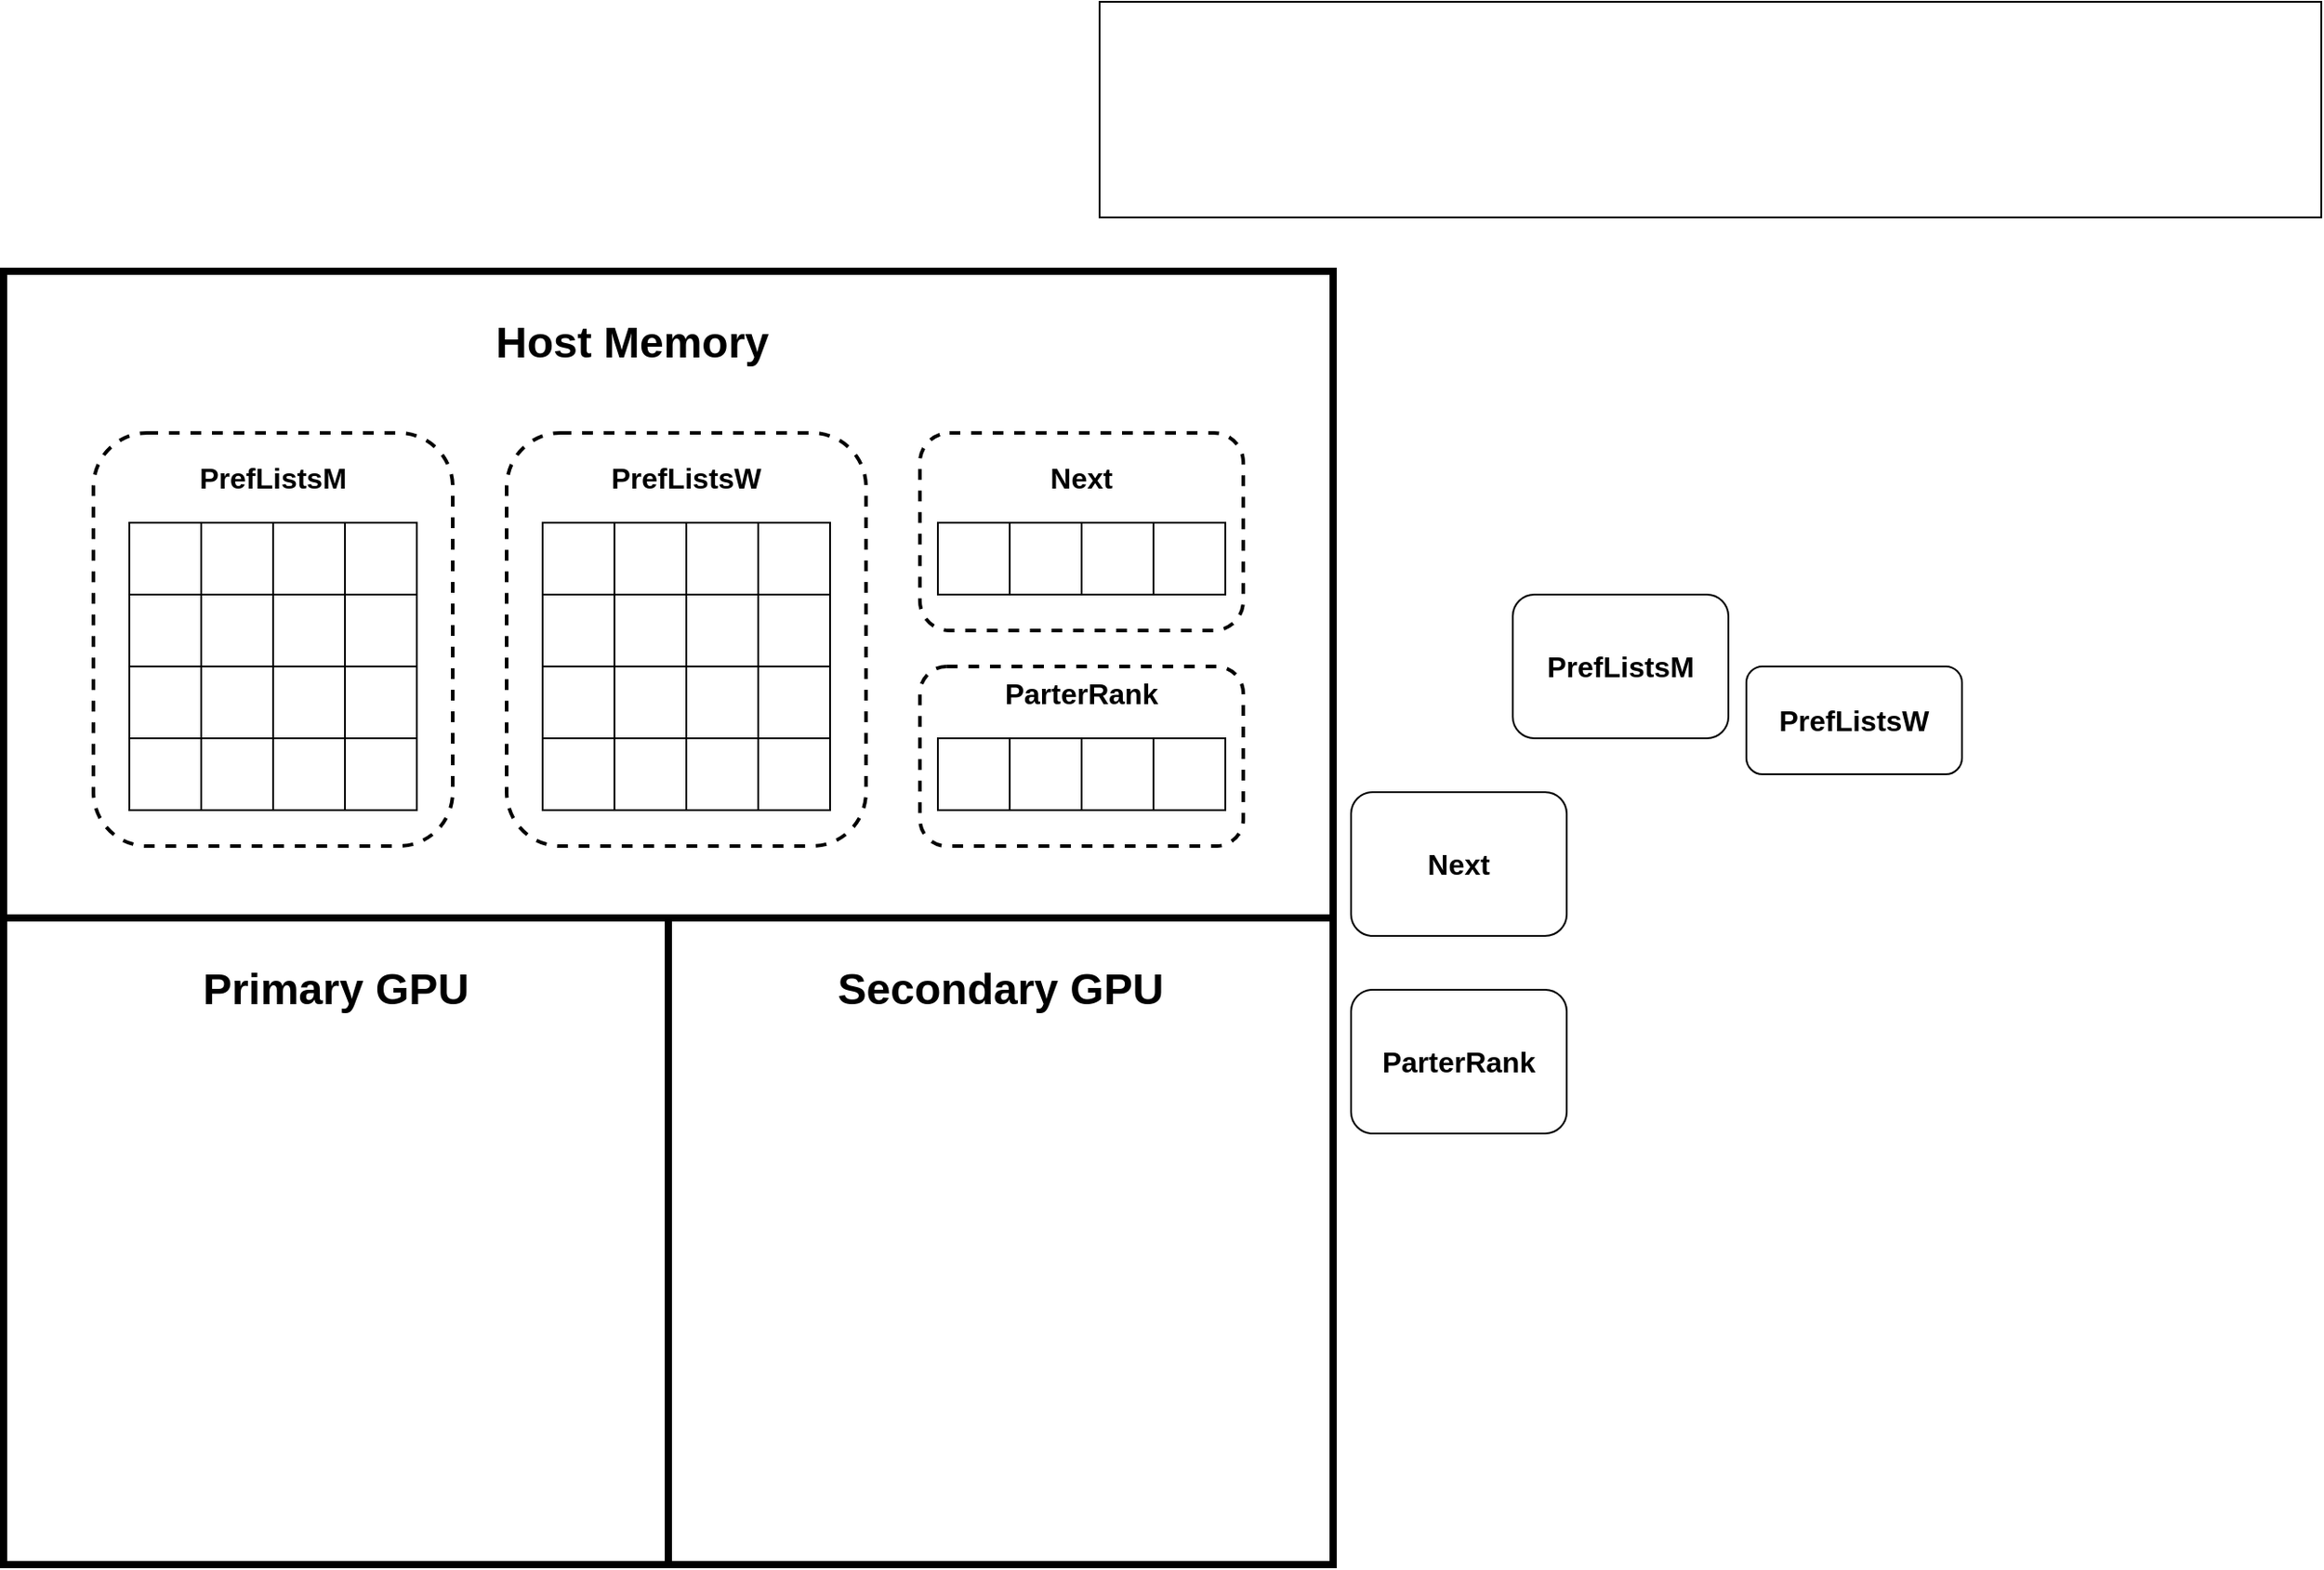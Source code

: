<mxfile version="24.7.0" type="github">
  <diagram name="Page-1" id="QYnF0VAGigdxiVe0kUOT">
    <mxGraphModel dx="1901" dy="1105" grid="1" gridSize="10" guides="1" tooltips="1" connect="1" arrows="1" fold="1" page="1" pageScale="1" pageWidth="850" pageHeight="1100" math="0" shadow="0">
      <root>
        <mxCell id="0" />
        <mxCell id="1" parent="0" />
        <mxCell id="m7U1WaPmdHwWJLhLWRLw-97" value="" style="rounded=0;whiteSpace=wrap;html=1;strokeWidth=4;" vertex="1" parent="1">
          <mxGeometry x="520" y="700" width="370" height="360" as="geometry" />
        </mxCell>
        <mxCell id="m7U1WaPmdHwWJLhLWRLw-96" value="" style="rounded=0;whiteSpace=wrap;html=1;strokeWidth=4;" vertex="1" parent="1">
          <mxGeometry x="150" y="700" width="370" height="360" as="geometry" />
        </mxCell>
        <mxCell id="m7U1WaPmdHwWJLhLWRLw-9" value="" style="rounded=0;whiteSpace=wrap;html=1;strokeWidth=4;" vertex="1" parent="1">
          <mxGeometry x="150" y="340" width="740" height="360" as="geometry" />
        </mxCell>
        <mxCell id="m7U1WaPmdHwWJLhLWRLw-92" value="" style="rounded=1;whiteSpace=wrap;html=1;fillColor=none;strokeWidth=2;dashed=1;" vertex="1" parent="1">
          <mxGeometry x="200" y="430" width="200" height="230" as="geometry" />
        </mxCell>
        <mxCell id="m7U1WaPmdHwWJLhLWRLw-93" value="" style="rounded=1;whiteSpace=wrap;html=1;fillColor=none;strokeWidth=2;dashed=1;" vertex="1" parent="1">
          <mxGeometry x="430" y="430" width="200" height="230" as="geometry" />
        </mxCell>
        <mxCell id="m7U1WaPmdHwWJLhLWRLw-94" value="" style="rounded=1;whiteSpace=wrap;html=1;fillColor=none;strokeWidth=2;dashed=1;" vertex="1" parent="1">
          <mxGeometry x="660" y="430" width="180" height="110" as="geometry" />
        </mxCell>
        <mxCell id="m7U1WaPmdHwWJLhLWRLw-95" value="" style="rounded=1;whiteSpace=wrap;html=1;fillColor=none;strokeWidth=2;dashed=1;" vertex="1" parent="1">
          <mxGeometry x="660" y="560" width="180" height="100" as="geometry" />
        </mxCell>
        <mxCell id="m7U1WaPmdHwWJLhLWRLw-4" value="" style="rounded=0;whiteSpace=wrap;html=1;" vertex="1" parent="1">
          <mxGeometry x="760" y="190" width="680" height="120" as="geometry" />
        </mxCell>
        <mxCell id="m7U1WaPmdHwWJLhLWRLw-5" value="&lt;span style=&quot;font-size: 24px;&quot;&gt;&lt;b&gt;Host Memory&lt;/b&gt;&lt;/span&gt;" style="rounded=1;whiteSpace=wrap;html=1;strokeColor=none;fillColor=none;strokeWidth=3;" vertex="1" parent="1">
          <mxGeometry x="420" y="340" width="160" height="80" as="geometry" />
        </mxCell>
        <mxCell id="m7U1WaPmdHwWJLhLWRLw-6" value="&lt;span style=&quot;font-size: 24px;&quot;&gt;&lt;b&gt;Primary GPU&lt;/b&gt;&lt;/span&gt;" style="rounded=1;whiteSpace=wrap;html=1;strokeColor=none;fillColor=none;" vertex="1" parent="1">
          <mxGeometry x="175" y="700" width="320" height="80" as="geometry" />
        </mxCell>
        <mxCell id="m7U1WaPmdHwWJLhLWRLw-7" value="&lt;span style=&quot;font-size: 24px;&quot;&gt;&lt;b&gt;Secondary GPU&lt;/b&gt;&lt;/span&gt;" style="rounded=1;whiteSpace=wrap;html=1;strokeColor=none;fillColor=none;" vertex="1" parent="1">
          <mxGeometry x="545" y="700" width="320" height="80" as="geometry" />
        </mxCell>
        <mxCell id="m7U1WaPmdHwWJLhLWRLw-12" value="&lt;b style=&quot;font-size: 16px;&quot;&gt;PrefListsM&lt;/b&gt;" style="rounded=1;whiteSpace=wrap;html=1;fontSize=16;" vertex="1" parent="1">
          <mxGeometry x="990" y="520" width="120" height="80" as="geometry" />
        </mxCell>
        <mxCell id="m7U1WaPmdHwWJLhLWRLw-13" value="&lt;b style=&quot;font-size: 16px;&quot;&gt;PrefListsW&lt;/b&gt;" style="rounded=1;whiteSpace=wrap;html=1;fontSize=16;" vertex="1" parent="1">
          <mxGeometry x="1120" y="560" width="120" height="60" as="geometry" />
        </mxCell>
        <mxCell id="m7U1WaPmdHwWJLhLWRLw-30" value="" style="group" vertex="1" connectable="0" parent="1">
          <mxGeometry x="450" y="480" width="160" height="160" as="geometry" />
        </mxCell>
        <mxCell id="m7U1WaPmdHwWJLhLWRLw-3" value="" style="rounded=0;whiteSpace=wrap;html=1;" vertex="1" parent="m7U1WaPmdHwWJLhLWRLw-30">
          <mxGeometry width="160" height="160" as="geometry" />
        </mxCell>
        <mxCell id="m7U1WaPmdHwWJLhLWRLw-14" value="" style="rounded=0;whiteSpace=wrap;html=1;" vertex="1" parent="m7U1WaPmdHwWJLhLWRLw-30">
          <mxGeometry width="40" height="40" as="geometry" />
        </mxCell>
        <mxCell id="m7U1WaPmdHwWJLhLWRLw-15" value="" style="rounded=0;whiteSpace=wrap;html=1;" vertex="1" parent="m7U1WaPmdHwWJLhLWRLw-30">
          <mxGeometry y="40" width="40" height="40" as="geometry" />
        </mxCell>
        <mxCell id="m7U1WaPmdHwWJLhLWRLw-16" value="" style="rounded=0;whiteSpace=wrap;html=1;" vertex="1" parent="m7U1WaPmdHwWJLhLWRLw-30">
          <mxGeometry y="80" width="40" height="40" as="geometry" />
        </mxCell>
        <mxCell id="m7U1WaPmdHwWJLhLWRLw-17" value="" style="rounded=0;whiteSpace=wrap;html=1;" vertex="1" parent="m7U1WaPmdHwWJLhLWRLw-30">
          <mxGeometry y="120" width="40" height="40" as="geometry" />
        </mxCell>
        <mxCell id="m7U1WaPmdHwWJLhLWRLw-18" value="" style="rounded=0;whiteSpace=wrap;html=1;" vertex="1" parent="m7U1WaPmdHwWJLhLWRLw-30">
          <mxGeometry x="40" width="40" height="40" as="geometry" />
        </mxCell>
        <mxCell id="m7U1WaPmdHwWJLhLWRLw-19" value="" style="rounded=0;whiteSpace=wrap;html=1;" vertex="1" parent="m7U1WaPmdHwWJLhLWRLw-30">
          <mxGeometry x="40" y="40" width="40" height="40" as="geometry" />
        </mxCell>
        <mxCell id="m7U1WaPmdHwWJLhLWRLw-20" value="" style="rounded=0;whiteSpace=wrap;html=1;" vertex="1" parent="m7U1WaPmdHwWJLhLWRLw-30">
          <mxGeometry x="40" y="80" width="40" height="40" as="geometry" />
        </mxCell>
        <mxCell id="m7U1WaPmdHwWJLhLWRLw-21" value="" style="rounded=0;whiteSpace=wrap;html=1;" vertex="1" parent="m7U1WaPmdHwWJLhLWRLw-30">
          <mxGeometry x="40" y="120" width="40" height="40" as="geometry" />
        </mxCell>
        <mxCell id="m7U1WaPmdHwWJLhLWRLw-22" value="" style="rounded=0;whiteSpace=wrap;html=1;" vertex="1" parent="m7U1WaPmdHwWJLhLWRLw-30">
          <mxGeometry x="80" width="40" height="40" as="geometry" />
        </mxCell>
        <mxCell id="m7U1WaPmdHwWJLhLWRLw-23" value="" style="rounded=0;whiteSpace=wrap;html=1;" vertex="1" parent="m7U1WaPmdHwWJLhLWRLw-30">
          <mxGeometry x="80" y="40" width="40" height="40" as="geometry" />
        </mxCell>
        <mxCell id="m7U1WaPmdHwWJLhLWRLw-24" value="" style="rounded=0;whiteSpace=wrap;html=1;" vertex="1" parent="m7U1WaPmdHwWJLhLWRLw-30">
          <mxGeometry x="80" y="80" width="40" height="40" as="geometry" />
        </mxCell>
        <mxCell id="m7U1WaPmdHwWJLhLWRLw-25" value="" style="rounded=0;whiteSpace=wrap;html=1;" vertex="1" parent="m7U1WaPmdHwWJLhLWRLw-30">
          <mxGeometry x="80" y="120" width="40" height="40" as="geometry" />
        </mxCell>
        <mxCell id="m7U1WaPmdHwWJLhLWRLw-26" value="" style="rounded=0;whiteSpace=wrap;html=1;" vertex="1" parent="m7U1WaPmdHwWJLhLWRLw-30">
          <mxGeometry x="120" width="40" height="40" as="geometry" />
        </mxCell>
        <mxCell id="m7U1WaPmdHwWJLhLWRLw-27" value="" style="rounded=0;whiteSpace=wrap;html=1;" vertex="1" parent="m7U1WaPmdHwWJLhLWRLw-30">
          <mxGeometry x="120" y="40" width="40" height="40" as="geometry" />
        </mxCell>
        <mxCell id="m7U1WaPmdHwWJLhLWRLw-28" value="" style="rounded=0;whiteSpace=wrap;html=1;" vertex="1" parent="m7U1WaPmdHwWJLhLWRLw-30">
          <mxGeometry x="120" y="80" width="40" height="40" as="geometry" />
        </mxCell>
        <mxCell id="m7U1WaPmdHwWJLhLWRLw-29" value="" style="rounded=0;whiteSpace=wrap;html=1;" vertex="1" parent="m7U1WaPmdHwWJLhLWRLw-30">
          <mxGeometry x="120" y="120" width="40" height="40" as="geometry" />
        </mxCell>
        <mxCell id="m7U1WaPmdHwWJLhLWRLw-32" value="" style="group" vertex="1" connectable="0" parent="1">
          <mxGeometry x="220" y="480" width="160" height="160" as="geometry" />
        </mxCell>
        <mxCell id="m7U1WaPmdHwWJLhLWRLw-33" value="" style="rounded=0;whiteSpace=wrap;html=1;" vertex="1" parent="m7U1WaPmdHwWJLhLWRLw-32">
          <mxGeometry width="160" height="160" as="geometry" />
        </mxCell>
        <mxCell id="m7U1WaPmdHwWJLhLWRLw-34" value="" style="rounded=0;whiteSpace=wrap;html=1;" vertex="1" parent="m7U1WaPmdHwWJLhLWRLw-32">
          <mxGeometry width="40" height="40" as="geometry" />
        </mxCell>
        <mxCell id="m7U1WaPmdHwWJLhLWRLw-35" value="" style="rounded=0;whiteSpace=wrap;html=1;" vertex="1" parent="m7U1WaPmdHwWJLhLWRLw-32">
          <mxGeometry y="40" width="40" height="40" as="geometry" />
        </mxCell>
        <mxCell id="m7U1WaPmdHwWJLhLWRLw-36" value="" style="rounded=0;whiteSpace=wrap;html=1;" vertex="1" parent="m7U1WaPmdHwWJLhLWRLw-32">
          <mxGeometry y="80" width="40" height="40" as="geometry" />
        </mxCell>
        <mxCell id="m7U1WaPmdHwWJLhLWRLw-37" value="" style="rounded=0;whiteSpace=wrap;html=1;" vertex="1" parent="m7U1WaPmdHwWJLhLWRLw-32">
          <mxGeometry y="120" width="40" height="40" as="geometry" />
        </mxCell>
        <mxCell id="m7U1WaPmdHwWJLhLWRLw-38" value="" style="rounded=0;whiteSpace=wrap;html=1;" vertex="1" parent="m7U1WaPmdHwWJLhLWRLw-32">
          <mxGeometry x="40" width="40" height="40" as="geometry" />
        </mxCell>
        <mxCell id="m7U1WaPmdHwWJLhLWRLw-39" value="" style="rounded=0;whiteSpace=wrap;html=1;" vertex="1" parent="m7U1WaPmdHwWJLhLWRLw-32">
          <mxGeometry x="40" y="40" width="40" height="40" as="geometry" />
        </mxCell>
        <mxCell id="m7U1WaPmdHwWJLhLWRLw-40" value="" style="rounded=0;whiteSpace=wrap;html=1;" vertex="1" parent="m7U1WaPmdHwWJLhLWRLw-32">
          <mxGeometry x="40" y="80" width="40" height="40" as="geometry" />
        </mxCell>
        <mxCell id="m7U1WaPmdHwWJLhLWRLw-41" value="" style="rounded=0;whiteSpace=wrap;html=1;" vertex="1" parent="m7U1WaPmdHwWJLhLWRLw-32">
          <mxGeometry x="40" y="120" width="40" height="40" as="geometry" />
        </mxCell>
        <mxCell id="m7U1WaPmdHwWJLhLWRLw-42" value="" style="rounded=0;whiteSpace=wrap;html=1;" vertex="1" parent="m7U1WaPmdHwWJLhLWRLw-32">
          <mxGeometry x="80" width="40" height="40" as="geometry" />
        </mxCell>
        <mxCell id="m7U1WaPmdHwWJLhLWRLw-43" value="" style="rounded=0;whiteSpace=wrap;html=1;" vertex="1" parent="m7U1WaPmdHwWJLhLWRLw-32">
          <mxGeometry x="80" y="40" width="40" height="40" as="geometry" />
        </mxCell>
        <mxCell id="m7U1WaPmdHwWJLhLWRLw-44" value="" style="rounded=0;whiteSpace=wrap;html=1;" vertex="1" parent="m7U1WaPmdHwWJLhLWRLw-32">
          <mxGeometry x="80" y="80" width="40" height="40" as="geometry" />
        </mxCell>
        <mxCell id="m7U1WaPmdHwWJLhLWRLw-45" value="" style="rounded=0;whiteSpace=wrap;html=1;" vertex="1" parent="m7U1WaPmdHwWJLhLWRLw-32">
          <mxGeometry x="80" y="120" width="40" height="40" as="geometry" />
        </mxCell>
        <mxCell id="m7U1WaPmdHwWJLhLWRLw-46" value="" style="rounded=0;whiteSpace=wrap;html=1;" vertex="1" parent="m7U1WaPmdHwWJLhLWRLw-32">
          <mxGeometry x="120" width="40" height="40" as="geometry" />
        </mxCell>
        <mxCell id="m7U1WaPmdHwWJLhLWRLw-47" value="" style="rounded=0;whiteSpace=wrap;html=1;" vertex="1" parent="m7U1WaPmdHwWJLhLWRLw-32">
          <mxGeometry x="120" y="40" width="40" height="40" as="geometry" />
        </mxCell>
        <mxCell id="m7U1WaPmdHwWJLhLWRLw-48" value="" style="rounded=0;whiteSpace=wrap;html=1;" vertex="1" parent="m7U1WaPmdHwWJLhLWRLw-32">
          <mxGeometry x="120" y="80" width="40" height="40" as="geometry" />
        </mxCell>
        <mxCell id="m7U1WaPmdHwWJLhLWRLw-49" value="" style="rounded=0;whiteSpace=wrap;html=1;" vertex="1" parent="m7U1WaPmdHwWJLhLWRLw-32">
          <mxGeometry x="120" y="120" width="40" height="40" as="geometry" />
        </mxCell>
        <mxCell id="m7U1WaPmdHwWJLhLWRLw-76" value="&lt;b style=&quot;font-size: 16px;&quot;&gt;Next&lt;/b&gt;" style="rounded=1;whiteSpace=wrap;html=1;fontSize=16;" vertex="1" parent="1">
          <mxGeometry x="900" y="630" width="120" height="80" as="geometry" />
        </mxCell>
        <mxCell id="m7U1WaPmdHwWJLhLWRLw-77" value="&lt;b style=&quot;font-size: 16px;&quot;&gt;ParterRank&lt;/b&gt;" style="rounded=1;whiteSpace=wrap;html=1;fontSize=16;" vertex="1" parent="1">
          <mxGeometry x="900" y="740" width="120" height="80" as="geometry" />
        </mxCell>
        <mxCell id="m7U1WaPmdHwWJLhLWRLw-78" value="" style="group" vertex="1" connectable="0" parent="1">
          <mxGeometry x="670" y="600" width="160" height="40" as="geometry" />
        </mxCell>
        <mxCell id="m7U1WaPmdHwWJLhLWRLw-72" value="" style="rounded=0;whiteSpace=wrap;html=1;" vertex="1" parent="m7U1WaPmdHwWJLhLWRLw-78">
          <mxGeometry width="40" height="40" as="geometry" />
        </mxCell>
        <mxCell id="m7U1WaPmdHwWJLhLWRLw-73" value="" style="rounded=0;whiteSpace=wrap;html=1;" vertex="1" parent="m7U1WaPmdHwWJLhLWRLw-78">
          <mxGeometry x="40" width="40" height="40" as="geometry" />
        </mxCell>
        <mxCell id="m7U1WaPmdHwWJLhLWRLw-74" value="" style="rounded=0;whiteSpace=wrap;html=1;" vertex="1" parent="m7U1WaPmdHwWJLhLWRLw-78">
          <mxGeometry x="80" width="40" height="40" as="geometry" />
        </mxCell>
        <mxCell id="m7U1WaPmdHwWJLhLWRLw-75" value="" style="rounded=0;whiteSpace=wrap;html=1;" vertex="1" parent="m7U1WaPmdHwWJLhLWRLw-78">
          <mxGeometry x="120" width="40" height="40" as="geometry" />
        </mxCell>
        <mxCell id="m7U1WaPmdHwWJLhLWRLw-79" value="" style="group" vertex="1" connectable="0" parent="1">
          <mxGeometry x="670" y="480" width="160" height="40" as="geometry" />
        </mxCell>
        <mxCell id="m7U1WaPmdHwWJLhLWRLw-80" value="" style="rounded=0;whiteSpace=wrap;html=1;" vertex="1" parent="m7U1WaPmdHwWJLhLWRLw-79">
          <mxGeometry width="40" height="40" as="geometry" />
        </mxCell>
        <mxCell id="m7U1WaPmdHwWJLhLWRLw-81" value="" style="rounded=0;whiteSpace=wrap;html=1;" vertex="1" parent="m7U1WaPmdHwWJLhLWRLw-79">
          <mxGeometry x="40" width="40" height="40" as="geometry" />
        </mxCell>
        <mxCell id="m7U1WaPmdHwWJLhLWRLw-82" value="" style="rounded=0;whiteSpace=wrap;html=1;" vertex="1" parent="m7U1WaPmdHwWJLhLWRLw-79">
          <mxGeometry x="80" width="40" height="40" as="geometry" />
        </mxCell>
        <mxCell id="m7U1WaPmdHwWJLhLWRLw-83" value="" style="rounded=0;whiteSpace=wrap;html=1;" vertex="1" parent="m7U1WaPmdHwWJLhLWRLw-79">
          <mxGeometry x="120" width="40" height="40" as="geometry" />
        </mxCell>
        <mxCell id="m7U1WaPmdHwWJLhLWRLw-84" value="&lt;p&gt;&lt;b&gt;&lt;font style=&quot;font-size: 16px;&quot;&gt;PrefListsM&lt;/font&gt;&lt;/b&gt;&lt;/p&gt;" style="text;html=1;align=center;verticalAlign=middle;whiteSpace=wrap;rounded=0;" vertex="1" parent="1">
          <mxGeometry x="250" y="440" width="100" height="30" as="geometry" />
        </mxCell>
        <mxCell id="m7U1WaPmdHwWJLhLWRLw-86" value="&lt;p&gt;&lt;b&gt;&lt;font style=&quot;font-size: 16px;&quot;&gt;PrefListsW&lt;/font&gt;&lt;/b&gt;&lt;/p&gt;" style="text;html=1;align=center;verticalAlign=middle;whiteSpace=wrap;rounded=0;" vertex="1" parent="1">
          <mxGeometry x="480" y="440" width="100" height="30" as="geometry" />
        </mxCell>
        <mxCell id="m7U1WaPmdHwWJLhLWRLw-87" value="&lt;p&gt;&lt;b&gt;&lt;font style=&quot;font-size: 16px;&quot;&gt;Next&lt;/font&gt;&lt;/b&gt;&lt;/p&gt;" style="text;html=1;align=center;verticalAlign=middle;whiteSpace=wrap;rounded=0;" vertex="1" parent="1">
          <mxGeometry x="700" y="440" width="100" height="30" as="geometry" />
        </mxCell>
        <mxCell id="m7U1WaPmdHwWJLhLWRLw-88" value="&lt;p&gt;&lt;b&gt;&lt;font style=&quot;font-size: 16px;&quot;&gt;ParterRank&lt;/font&gt;&lt;/b&gt;&lt;/p&gt;" style="text;html=1;align=center;verticalAlign=middle;whiteSpace=wrap;rounded=0;" vertex="1" parent="1">
          <mxGeometry x="700" y="560" width="100" height="30" as="geometry" />
        </mxCell>
      </root>
    </mxGraphModel>
  </diagram>
</mxfile>
